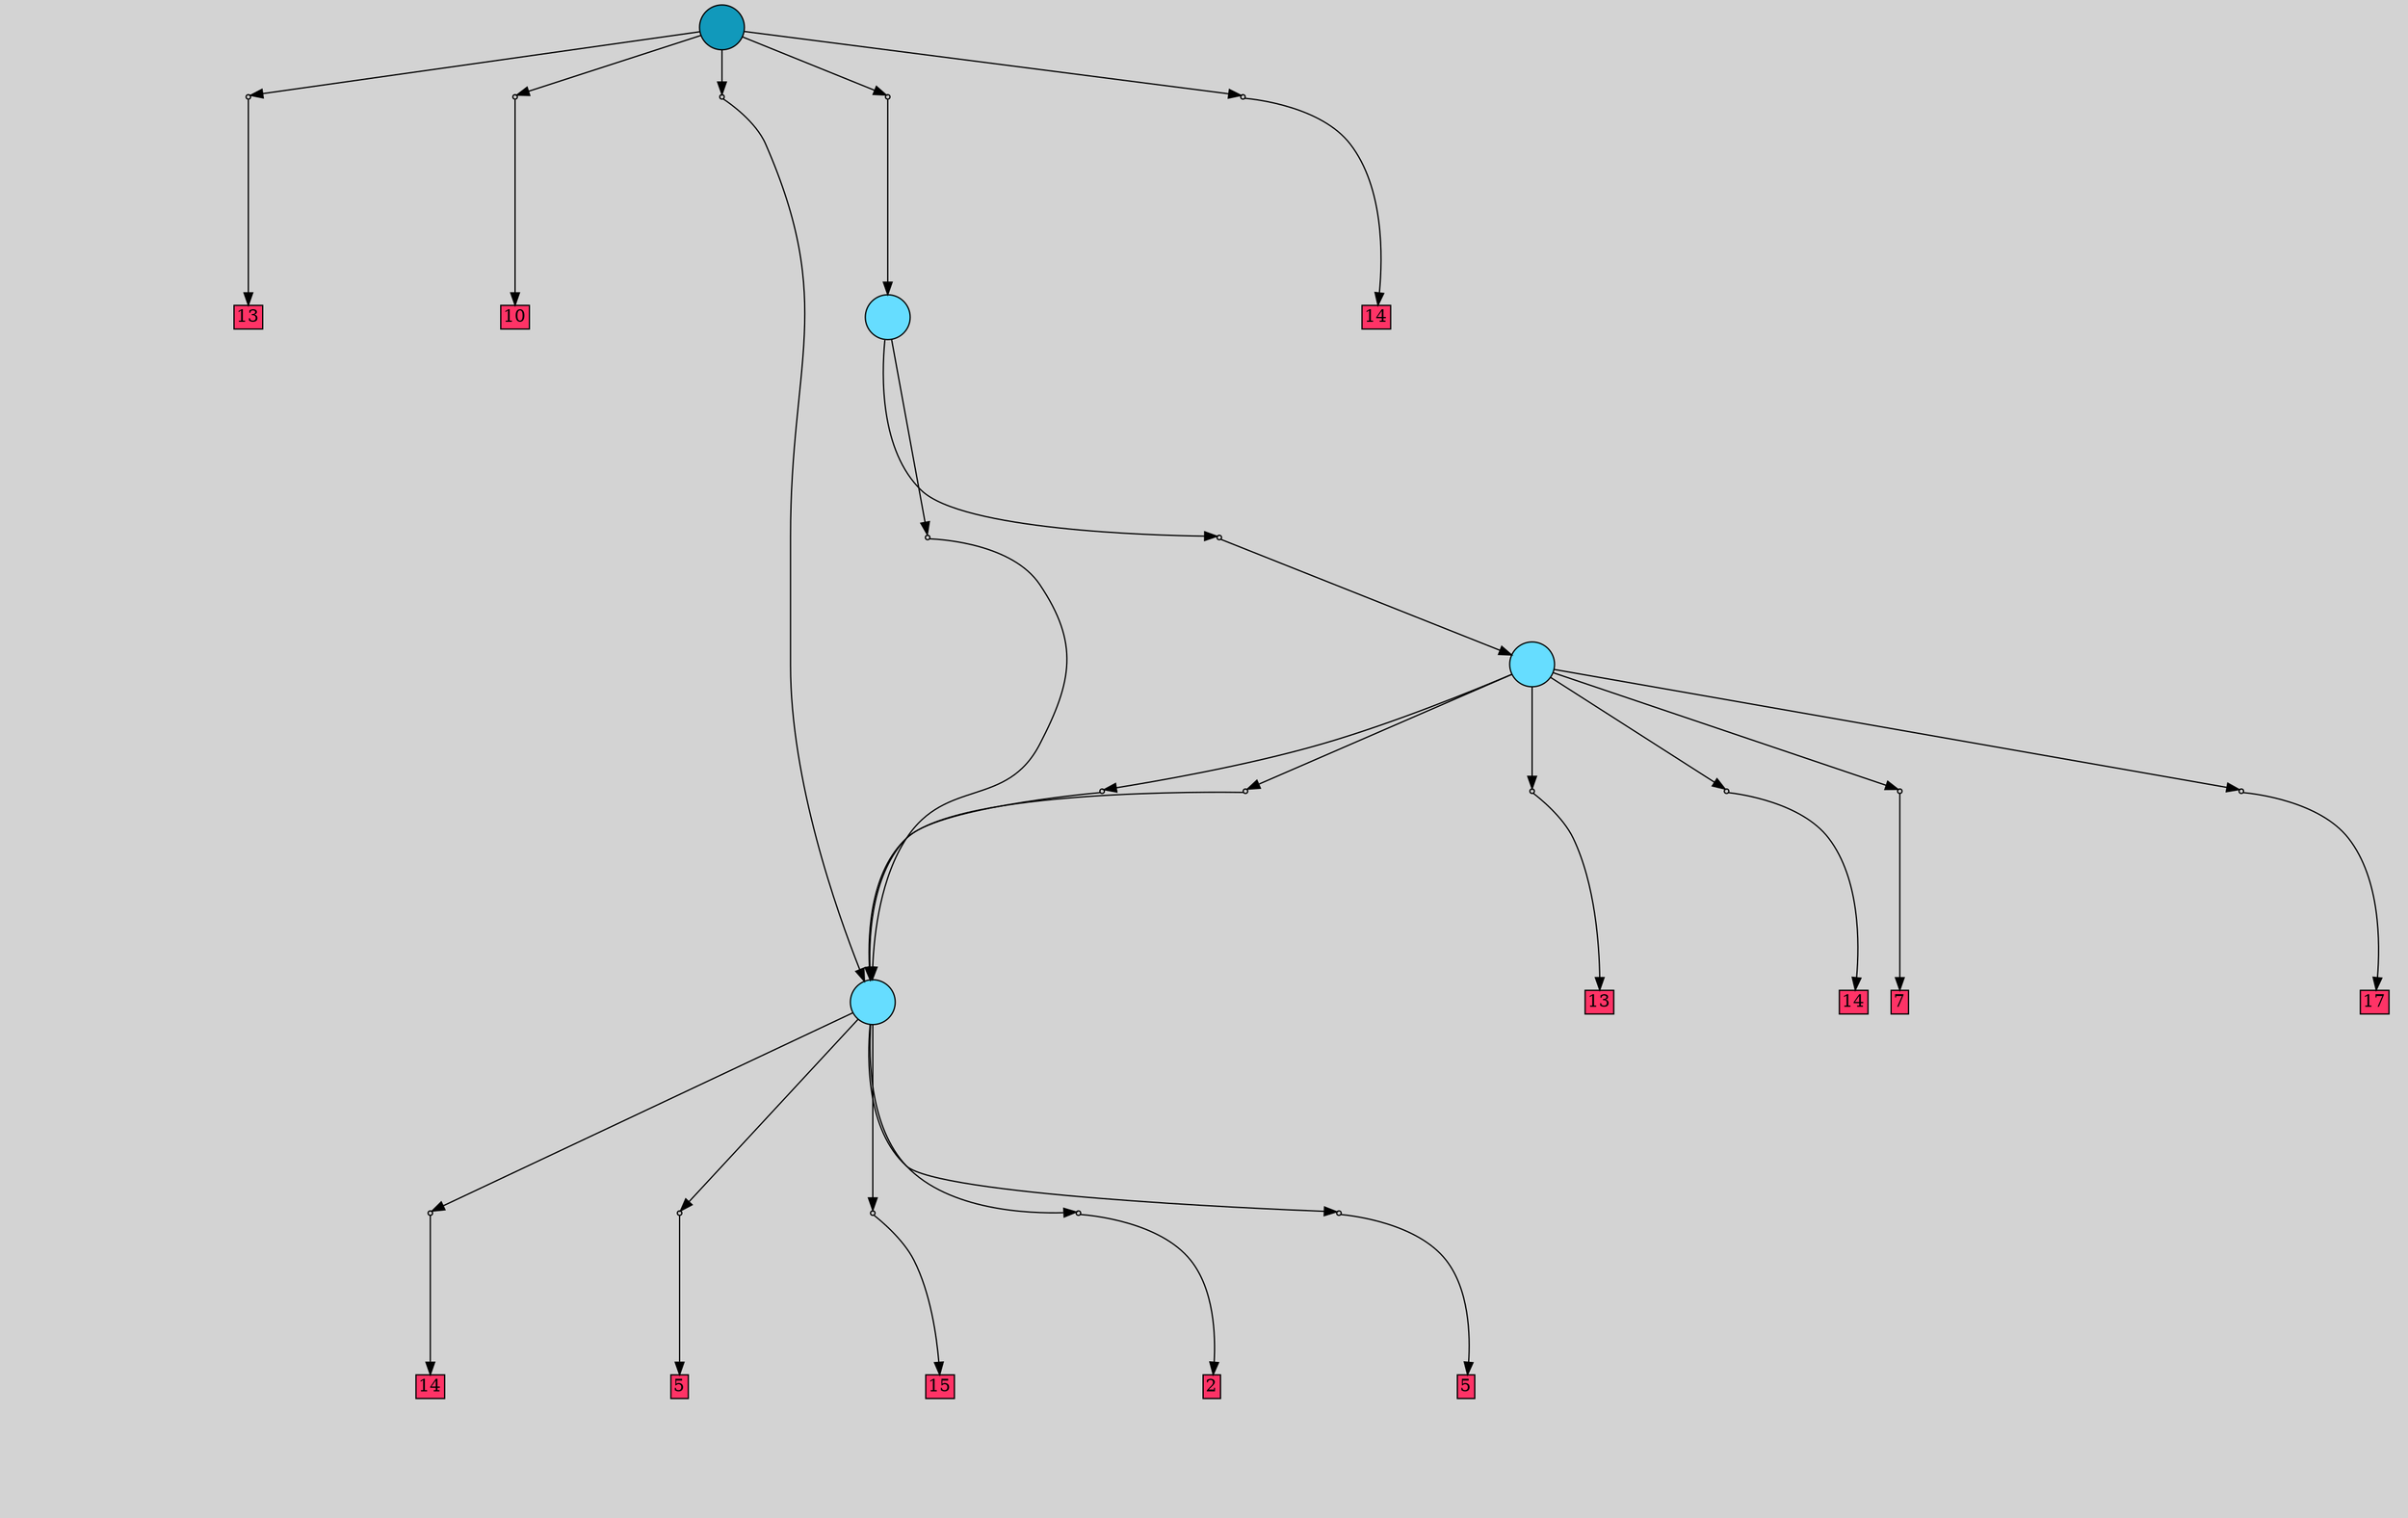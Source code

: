 digraph{
	graph[pad = "0.212, 0.055" bgcolor = lightgray]
	node[shape=circle style = filled label = ""]
		T0 [fillcolor="#66ddff"]
		T1 [fillcolor="#66ddff"]
		T2 [fillcolor="#66ddff"]
		T3 [fillcolor="#1199bb"]
		P0 [fillcolor="#cccccc" shape=point] //
		I0 [shape=box style=invis label="7|0&1|140#0|426&#92;n"]
		P0 -> I0[style=invis]
		A0 [fillcolor="#ff3366" shape=box margin=0.03 width=0 height=0 label="14"]
		T0 -> P0 -> A0
		P1 [fillcolor="#cccccc" shape=point] //
		I1 [shape=box style=invis label="7|0&1|653#1|311&#92;n"]
		P1 -> I1[style=invis]
		A1 [fillcolor="#ff3366" shape=box margin=0.03 width=0 height=0 label="5"]
		T0 -> P1 -> A1
		P2 [fillcolor="#cccccc" shape=point] //
		I2 [shape=box style=invis label="5|3&1|272#1|29&#92;n7|4&0|995#0|1122&#92;n4|1&1|847#0|300&#92;n7|7&0|769#1|172&#92;n7|0&0|807#1|365&#92;n"]
		P2 -> I2[style=invis]
		A2 [fillcolor="#ff3366" shape=box margin=0.03 width=0 height=0 label="15"]
		T0 -> P2 -> A2
		P3 [fillcolor="#cccccc" shape=point] //
		I3 [shape=box style=invis label="6|1&1|138#0|1248&#92;n5|0&0|721#0|382&#92;n5|0&0|1192#1|145&#92;n4|6&1|732#0|320&#92;n4|1&1|1323#1|447&#92;n6|5&0|294#1|224&#92;n5|0&0|409#1|713&#92;n4|2&0|1221#0|1312&#92;n2|4&1|149#0|242&#92;n5|5&1|183#0|239&#92;n0|7&1|792#0|341&#92;n4|4&0|127#0|924&#92;n7|0&0|164#0|1104&#92;n"]
		P3 -> I3[style=invis]
		A3 [fillcolor="#ff3366" shape=box margin=0.03 width=0 height=0 label="2"]
		T0 -> P3 -> A3
		P4 [fillcolor="#cccccc" shape=point] //
		I4 [shape=box style=invis label="7|0&1|196#1|1168&#92;n"]
		P4 -> I4[style=invis]
		A4 [fillcolor="#ff3366" shape=box margin=0.03 width=0 height=0 label="5"]
		T0 -> P4 -> A4
		P5 [fillcolor="#cccccc" shape=point] //
		I5 [shape=box style=invis label="6|0&1|1167#0|27&#92;n2|7&0|1112#1|807&#92;n2|0&0|223#0|439&#92;n1|6&1|399#0|224&#92;n7|7&0|1038#1|1151&#92;n1|3&1|973#0|1215&#92;n6|0&1|420#0|156&#92;n1|4&1|114#0|1291&#92;n3|0&0|1292#0|808&#92;n"]
		P5 -> I5[style=invis]
		T1 -> P5 -> T0
		P6 [fillcolor="#cccccc" shape=point] //
		I6 [shape=box style=invis label="7|0&1|270#0|1156&#92;n"]
		P6 -> I6[style=invis]
		A5 [fillcolor="#ff3366" shape=box margin=0.03 width=0 height=0 label="7"]
		T1 -> P6 -> A5
		P7 [fillcolor="#cccccc" shape=point] //
		I7 [shape=box style=invis label="5|5&1|183#0|239&#92;n2|5&0|1165#1|133&#92;n3|4&0|221#1|1055&#92;n7|0&0|164#0|1104&#92;n"]
		P7 -> I7[style=invis]
		A6 [fillcolor="#ff3366" shape=box margin=0.03 width=0 height=0 label="17"]
		T1 -> P7 -> A6
		P8 [fillcolor="#cccccc" shape=point] //
		I8 [shape=box style=invis label="7|7&1|773#1|457&#92;n7|2&1|503#0|992&#92;n7|0&1|702#0|397&#92;n0|7&0|127#0|1328&#92;n1|0&1|1195#1|476&#92;n5|3&0|274#1|279&#92;n2|1&0|643#1|1338&#92;n3|2&0|1319#0|65&#92;n3|6&0|288#1|920&#92;n6|3&1|976#1|364&#92;n0|0&0|526#0|267&#92;n2|6&0|240#0|274&#92;n7|0&1|733#0|1085&#92;n7|6&0|1342#0|869&#92;n1|5&0|166#0|208&#92;n1|2&0|1149#1|477&#92;n0|0&0|354#1|640&#92;n"]
		P8 -> I8[style=invis]
		A7 [fillcolor="#ff3366" shape=box margin=0.03 width=0 height=0 label="13"]
		T1 -> P8 -> A7
		P9 [fillcolor="#cccccc" shape=point] //
		I9 [shape=box style=invis label="2|7&1|777#1|1138&#92;n2|0&0|223#0|439&#92;n7|7&0|1088#1|1151&#92;n1|3&1|973#0|1215&#92;n6|0&1|420#0|156&#92;n1|4&1|114#0|1291&#92;n3|0&0|1292#0|808&#92;n"]
		P9 -> I9[style=invis]
		T1 -> P9 -> T0
		P10 [fillcolor="#cccccc" shape=point] //
		I10 [shape=box style=invis label="7|0&1|140#0|426&#92;n"]
		P10 -> I10[style=invis]
		A8 [fillcolor="#ff3366" shape=box margin=0.03 width=0 height=0 label="14"]
		T1 -> P10 -> A8
		P11 [fillcolor="#cccccc" shape=point] //
		I11 [shape=box style=invis label="3|0&1|435#0|394&#92;n"]
		P11 -> I11[style=invis]
		T2 -> P11 -> T1
		P12 [fillcolor="#cccccc" shape=point] //
		I12 [shape=box style=invis label="2|7&1|777#1|1138&#92;n2|0&0|223#0|439&#92;n1|6&1|399#0|224&#92;n7|7&0|1038#1|1151&#92;n1|3&1|973#0|1215&#92;n6|0&1|420#0|156&#92;n1|4&1|114#0|1291&#92;n3|0&0|1292#0|808&#92;n"]
		P12 -> I12[style=invis]
		T2 -> P12 -> T0
		P13 [fillcolor="#cccccc" shape=point] //
		I13 [shape=box style=invis label="3|7&1|186#1|218&#92;n2|2&1|335#0|343&#92;n5|6&0|802#0|257&#92;n7|7&1|773#1|457&#92;n7|0&1|702#0|397&#92;n7|3&0|990#1|307&#92;n0|7&0|127#0|1328&#92;n1|0&1|1195#1|476&#92;n2|1&0|643#1|1338&#92;n3|2&0|1319#0|65&#92;n3|6&0|288#1|920&#92;n0|0&0|526#0|267&#92;n2|6&0|240#0|274&#92;n7|0&1|733#0|1085&#92;n7|6&0|1342#0|869&#92;n1|5&0|166#0|208&#92;n1|2&0|1149#1|477&#92;n0|0&0|354#1|640&#92;n"]
		P13 -> I13[style=invis]
		A9 [fillcolor="#ff3366" shape=box margin=0.03 width=0 height=0 label="13"]
		T3 -> P13 -> A9
		P14 [fillcolor="#cccccc" shape=point] //
		I14 [shape=box style=invis label="2|4&0|52#0|207&#92;n0|7&1|274#0|276&#92;n3|7&0|1106#0|823&#92;n2|0&0|223#0|439&#92;n1|6&1|399#0|224&#92;n7|7&0|1038#1|1151&#92;n1|3&1|973#0|1215&#92;n6|0&1|420#0|156&#92;n1|4&1|114#0|1291&#92;n3|0&0|1292#0|808&#92;n"]
		P14 -> I14[style=invis]
		T3 -> P14 -> T0
		P15 [fillcolor="#cccccc" shape=point] //
		I15 [shape=box style=invis label="7|6&0|1113#1|599&#92;n3|0&1|1184#1|613&#92;n3|3&1|1284#0|592&#92;n3|7&0|123#1|361&#92;n2|0&1|70#1|1095&#92;n2|2&0|1024#0|334&#92;n4|1&1|1173#0|503&#92;n6|3&0|769#1|998&#92;n7|0&1|666#1|118&#92;n6|7&0|90#1|939&#92;n7|4&0|23#0|1301&#92;n3|6&0|264#0|1227&#92;n3|0&0|892#0|478&#92;n4|0&0|550#0|416&#92;n"]
		P15 -> I15[style=invis]
		A10 [fillcolor="#ff3366" shape=box margin=0.03 width=0 height=0 label="10"]
		T3 -> P15 -> A10
		P16 [fillcolor="#cccccc" shape=point] //
		I16 [shape=box style=invis label="4|0&1|1061#1|870&#92;n1|5&0|728#1|933&#92;n6|5&0|693#0|342&#92;n1|2&0|1309#1|720&#92;n0|4&1|470#0|866&#92;n3|1&0|1272#0|532&#92;n6|5&0|657#0|589&#92;n5|7&1|45#1|8&#92;n6|4&0|151#1|224&#92;n0|0&0|820#0|1061&#92;n"]
		P16 -> I16[style=invis]
		A11 [fillcolor="#ff3366" shape=box margin=0.03 width=0 height=0 label="14"]
		T3 -> P16 -> A11
		P17 [fillcolor="#cccccc" shape=point] //
		I17 [shape=box style=invis label="4|0&1|1288#1|573&#92;n2|2&1|448#1|1216&#92;n6|3&0|512#1|419&#92;n3|4&0|218#0|699&#92;n7|0&0|164#0|346&#92;n"]
		P17 -> I17[style=invis]
		T3 -> P17 -> T2
		{ rank= same T3 }
}
